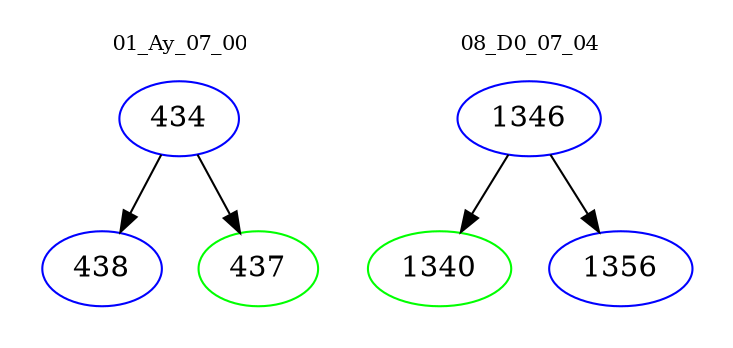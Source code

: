 digraph{
subgraph cluster_0 {
color = white
label = "01_Ay_07_00";
fontsize=10;
T0_434 [label="434", color="blue"]
T0_434 -> T0_438 [color="black"]
T0_438 [label="438", color="blue"]
T0_434 -> T0_437 [color="black"]
T0_437 [label="437", color="green"]
}
subgraph cluster_1 {
color = white
label = "08_D0_07_04";
fontsize=10;
T1_1346 [label="1346", color="blue"]
T1_1346 -> T1_1340 [color="black"]
T1_1340 [label="1340", color="green"]
T1_1346 -> T1_1356 [color="black"]
T1_1356 [label="1356", color="blue"]
}
}
